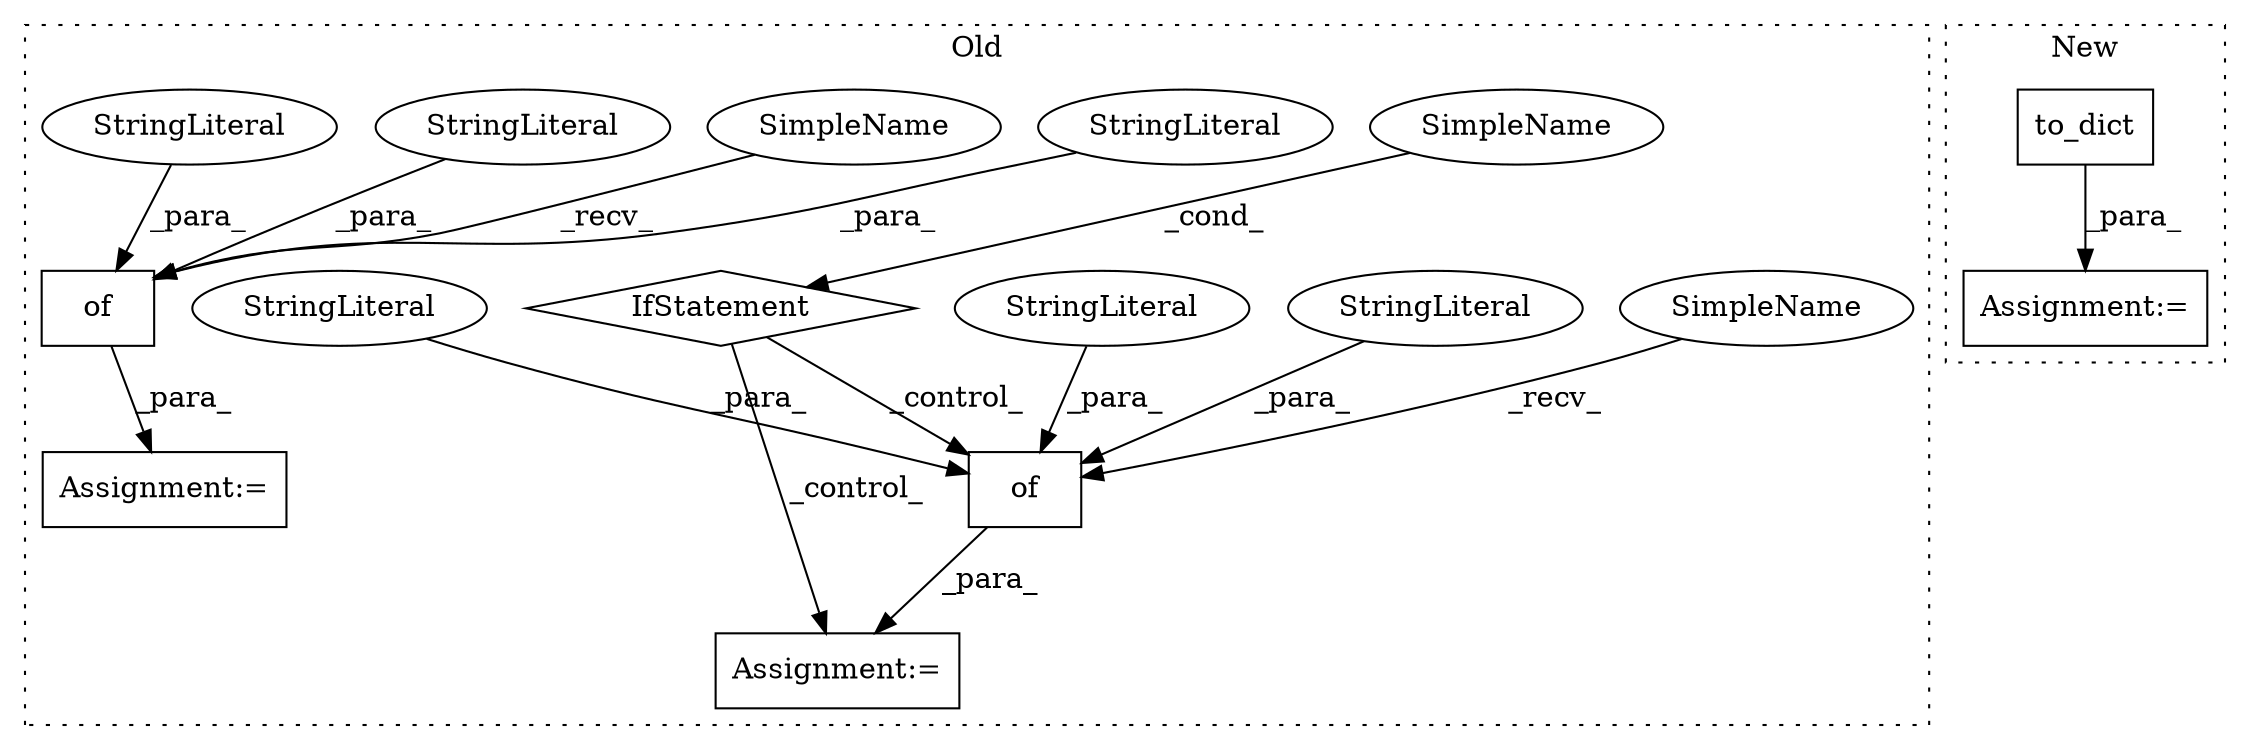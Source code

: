 digraph G {
subgraph cluster0 {
1 [label="of" a="32" s="13283,13411" l="3,1" shape="box"];
3 [label="StringLiteral" a="45" s="13286" l="10" shape="ellipse"];
4 [label="StringLiteral" a="45" s="13367" l="19" shape="ellipse"];
5 [label="StringLiteral" a="45" s="13322" l="19" shape="ellipse"];
7 [label="of" a="32" s="13042,13182" l="3,1" shape="box"];
8 [label="StringLiteral" a="45" s="13137" l="19" shape="ellipse"];
9 [label="StringLiteral" a="45" s="13045" l="10" shape="ellipse"];
10 [label="StringLiteral" a="45" s="13075" l="19" shape="ellipse"];
11 [label="IfStatement" a="25" s="13189,13256" l="8,2" shape="diamond"];
12 [label="SimpleName" a="42" s="" l="" shape="ellipse"];
13 [label="Assignment:=" a="7" s="13037" l="1" shape="box"];
14 [label="Assignment:=" a="7" s="13278" l="1" shape="box"];
15 [label="SimpleName" a="42" s="13038" l="3" shape="ellipse"];
16 [label="SimpleName" a="42" s="13279" l="3" shape="ellipse"];
label = "Old";
style="dotted";
}
subgraph cluster1 {
2 [label="to_dict" a="32" s="12767,12781" l="8,1" shape="box"];
6 [label="Assignment:=" a="7" s="12788,12859" l="53,2" shape="box"];
label = "New";
style="dotted";
}
1 -> 14 [label="_para_"];
2 -> 6 [label="_para_"];
3 -> 1 [label="_para_"];
4 -> 1 [label="_para_"];
5 -> 1 [label="_para_"];
7 -> 13 [label="_para_"];
8 -> 7 [label="_para_"];
9 -> 7 [label="_para_"];
10 -> 7 [label="_para_"];
11 -> 1 [label="_control_"];
11 -> 14 [label="_control_"];
12 -> 11 [label="_cond_"];
15 -> 7 [label="_recv_"];
16 -> 1 [label="_recv_"];
}